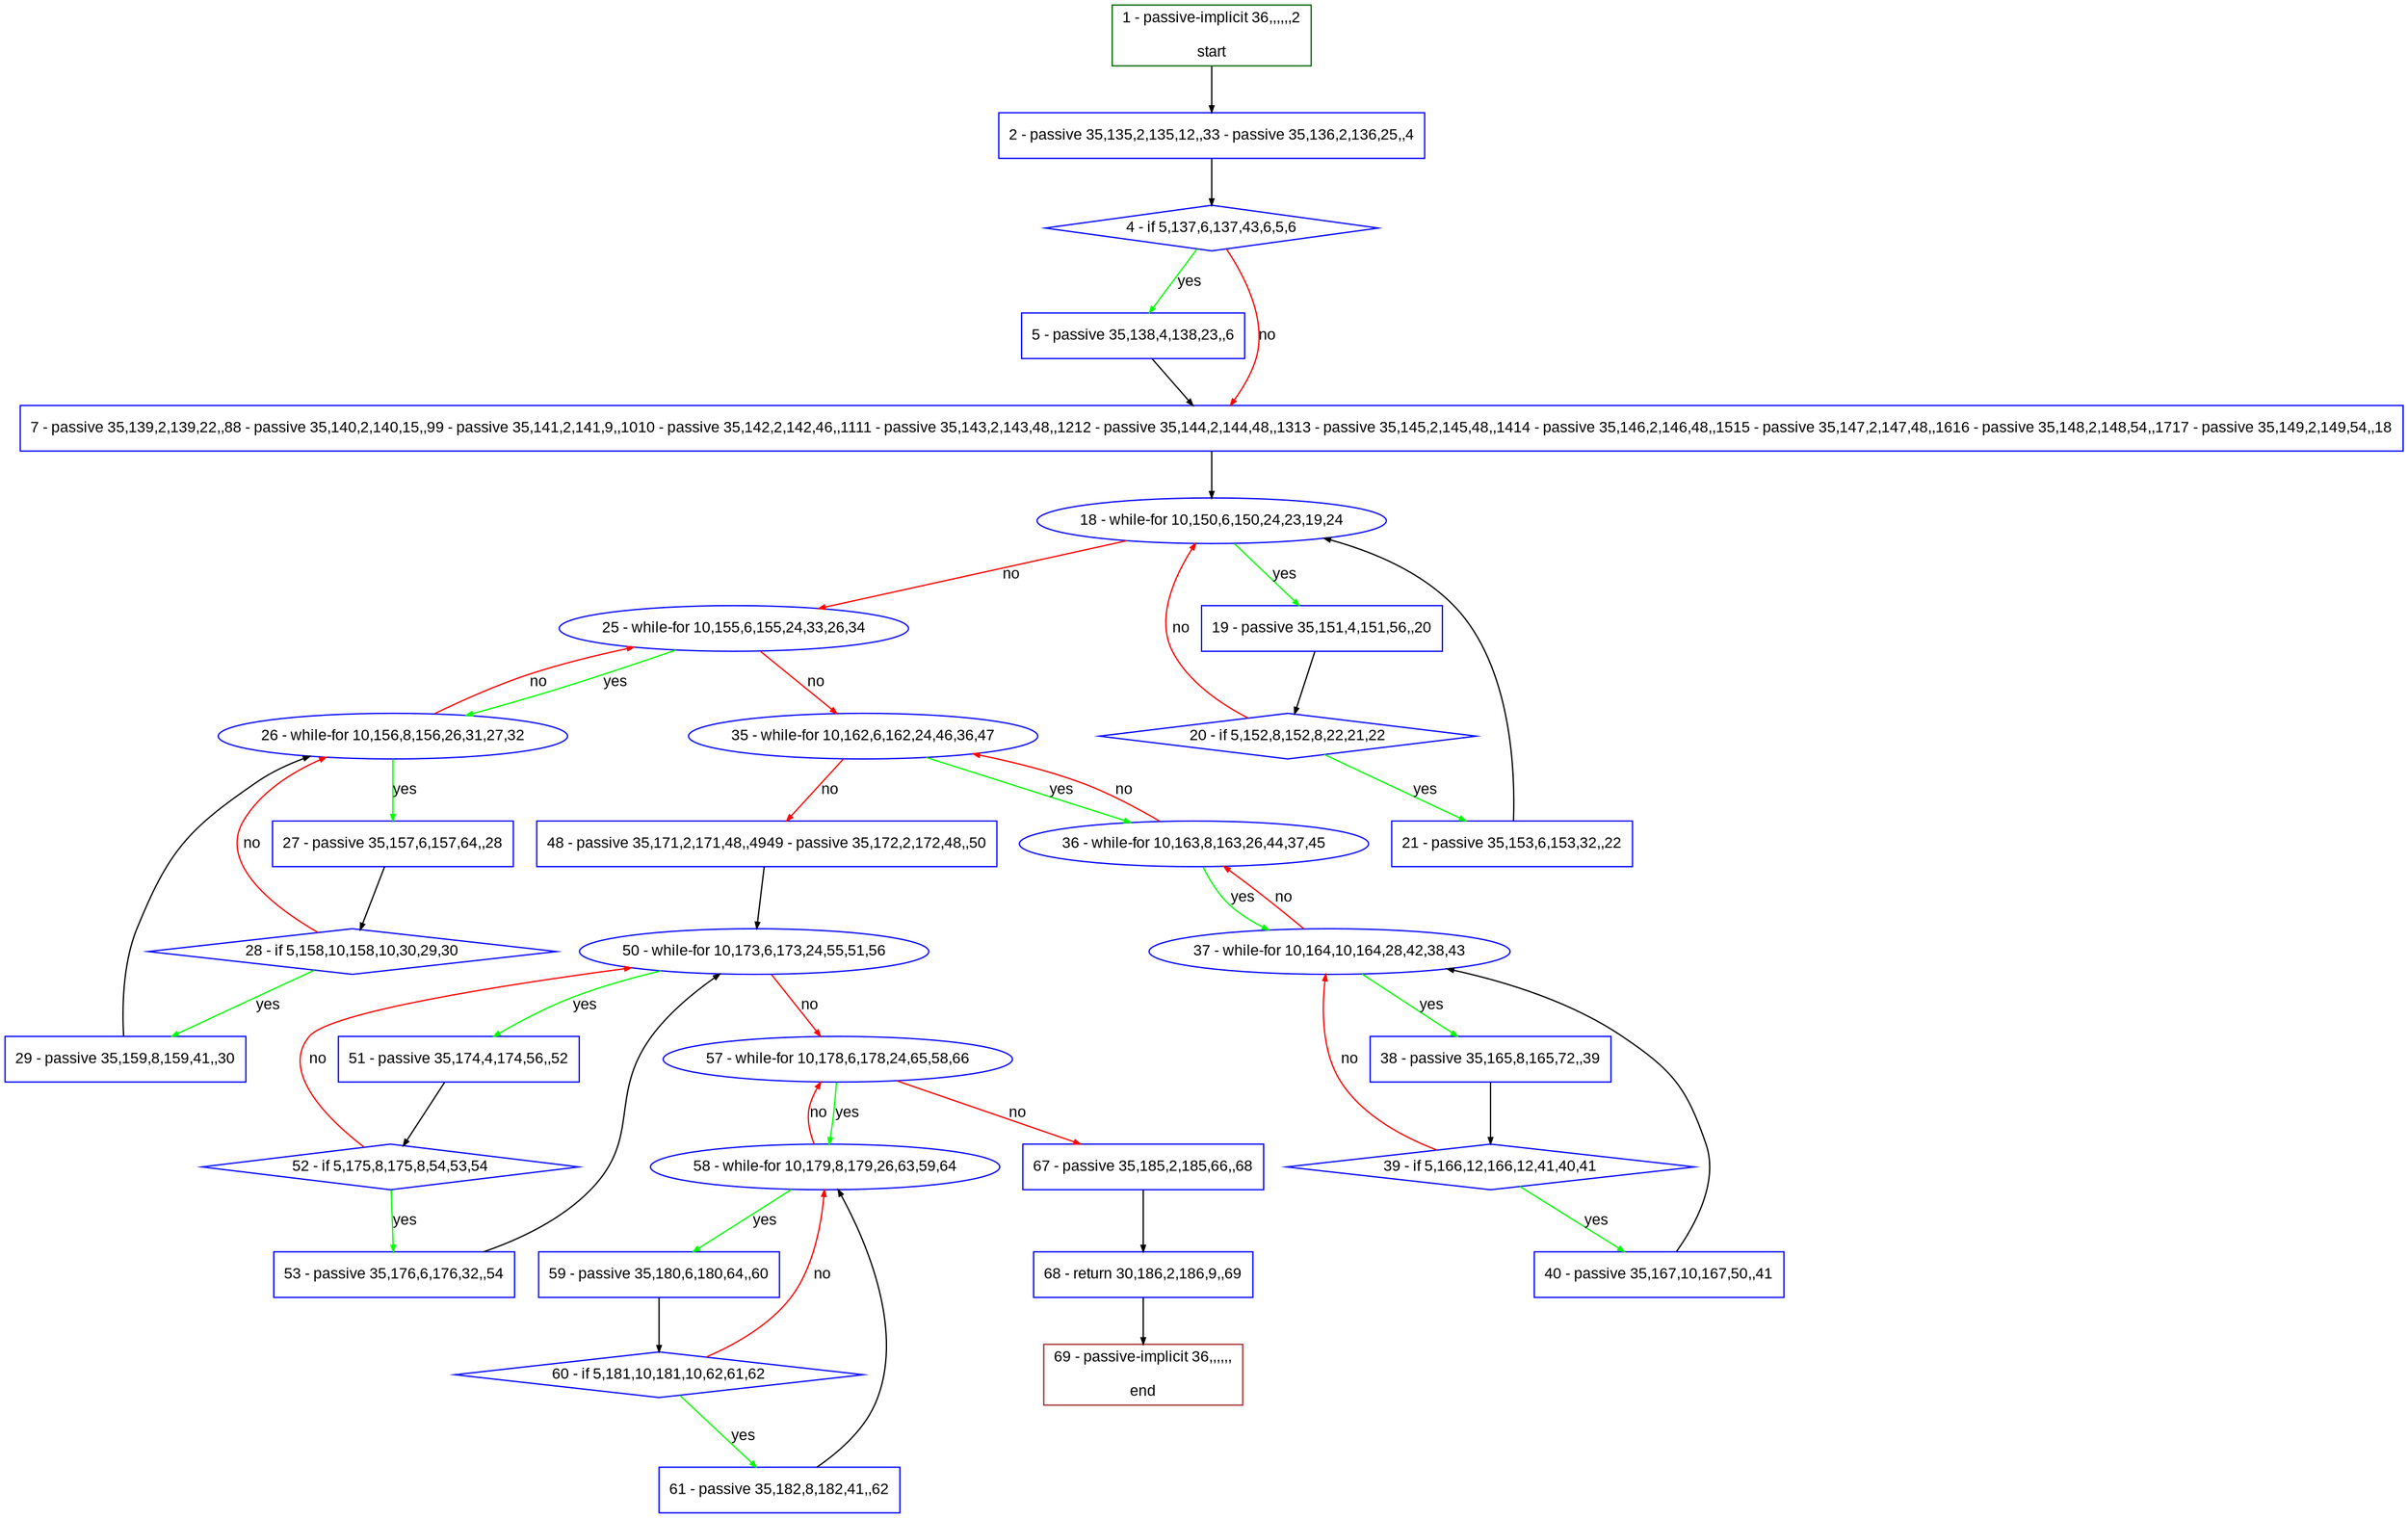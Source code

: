 digraph "" {
  graph [pack="true", label="", fontsize="12", packmode="clust", fontname="Arial", fillcolor="#FFFFCC", bgcolor="white", style="rounded,filled", compound="true"];
  node [node_initialized="no", label="", color="grey", fontsize="12", fillcolor="white", fontname="Arial", style="filled", shape="rectangle", compound="true", fixedsize="false"];
  edge [fontcolor="black", arrowhead="normal", arrowtail="none", arrowsize="0.5", ltail="", label="", color="black", fontsize="12", lhead="", fontname="Arial", dir="forward", compound="true"];
  __N1 [label="2 - passive 35,135,2,135,12,,33 - passive 35,136,2,136,25,,4", color="#0000ff", fillcolor="#ffffff", style="filled", shape="box"];
  __N2 [label="1 - passive-implicit 36,,,,,,2\n\nstart", color="#006400", fillcolor="#ffffff", style="filled", shape="box"];
  __N3 [label="4 - if 5,137,6,137,43,6,5,6", color="#0000ff", fillcolor="#ffffff", style="filled", shape="diamond"];
  __N4 [label="5 - passive 35,138,4,138,23,,6", color="#0000ff", fillcolor="#ffffff", style="filled", shape="box"];
  __N5 [label="7 - passive 35,139,2,139,22,,88 - passive 35,140,2,140,15,,99 - passive 35,141,2,141,9,,1010 - passive 35,142,2,142,46,,1111 - passive 35,143,2,143,48,,1212 - passive 35,144,2,144,48,,1313 - passive 35,145,2,145,48,,1414 - passive 35,146,2,146,48,,1515 - passive 35,147,2,147,48,,1616 - passive 35,148,2,148,54,,1717 - passive 35,149,2,149,54,,18", color="#0000ff", fillcolor="#ffffff", style="filled", shape="box"];
  __N6 [label="18 - while-for 10,150,6,150,24,23,19,24", color="#0000ff", fillcolor="#ffffff", style="filled", shape="oval"];
  __N7 [label="19 - passive 35,151,4,151,56,,20", color="#0000ff", fillcolor="#ffffff", style="filled", shape="box"];
  __N8 [label="25 - while-for 10,155,6,155,24,33,26,34", color="#0000ff", fillcolor="#ffffff", style="filled", shape="oval"];
  __N9 [label="20 - if 5,152,8,152,8,22,21,22", color="#0000ff", fillcolor="#ffffff", style="filled", shape="diamond"];
  __N10 [label="21 - passive 35,153,6,153,32,,22", color="#0000ff", fillcolor="#ffffff", style="filled", shape="box"];
  __N11 [label="26 - while-for 10,156,8,156,26,31,27,32", color="#0000ff", fillcolor="#ffffff", style="filled", shape="oval"];
  __N12 [label="35 - while-for 10,162,6,162,24,46,36,47", color="#0000ff", fillcolor="#ffffff", style="filled", shape="oval"];
  __N13 [label="27 - passive 35,157,6,157,64,,28", color="#0000ff", fillcolor="#ffffff", style="filled", shape="box"];
  __N14 [label="28 - if 5,158,10,158,10,30,29,30", color="#0000ff", fillcolor="#ffffff", style="filled", shape="diamond"];
  __N15 [label="29 - passive 35,159,8,159,41,,30", color="#0000ff", fillcolor="#ffffff", style="filled", shape="box"];
  __N16 [label="36 - while-for 10,163,8,163,26,44,37,45", color="#0000ff", fillcolor="#ffffff", style="filled", shape="oval"];
  __N17 [label="48 - passive 35,171,2,171,48,,4949 - passive 35,172,2,172,48,,50", color="#0000ff", fillcolor="#ffffff", style="filled", shape="box"];
  __N18 [label="37 - while-for 10,164,10,164,28,42,38,43", color="#0000ff", fillcolor="#ffffff", style="filled", shape="oval"];
  __N19 [label="38 - passive 35,165,8,165,72,,39", color="#0000ff", fillcolor="#ffffff", style="filled", shape="box"];
  __N20 [label="39 - if 5,166,12,166,12,41,40,41", color="#0000ff", fillcolor="#ffffff", style="filled", shape="diamond"];
  __N21 [label="40 - passive 35,167,10,167,50,,41", color="#0000ff", fillcolor="#ffffff", style="filled", shape="box"];
  __N22 [label="50 - while-for 10,173,6,173,24,55,51,56", color="#0000ff", fillcolor="#ffffff", style="filled", shape="oval"];
  __N23 [label="51 - passive 35,174,4,174,56,,52", color="#0000ff", fillcolor="#ffffff", style="filled", shape="box"];
  __N24 [label="57 - while-for 10,178,6,178,24,65,58,66", color="#0000ff", fillcolor="#ffffff", style="filled", shape="oval"];
  __N25 [label="52 - if 5,175,8,175,8,54,53,54", color="#0000ff", fillcolor="#ffffff", style="filled", shape="diamond"];
  __N26 [label="53 - passive 35,176,6,176,32,,54", color="#0000ff", fillcolor="#ffffff", style="filled", shape="box"];
  __N27 [label="58 - while-for 10,179,8,179,26,63,59,64", color="#0000ff", fillcolor="#ffffff", style="filled", shape="oval"];
  __N28 [label="67 - passive 35,185,2,185,66,,68", color="#0000ff", fillcolor="#ffffff", style="filled", shape="box"];
  __N29 [label="59 - passive 35,180,6,180,64,,60", color="#0000ff", fillcolor="#ffffff", style="filled", shape="box"];
  __N30 [label="60 - if 5,181,10,181,10,62,61,62", color="#0000ff", fillcolor="#ffffff", style="filled", shape="diamond"];
  __N31 [label="61 - passive 35,182,8,182,41,,62", color="#0000ff", fillcolor="#ffffff", style="filled", shape="box"];
  __N32 [label="68 - return 30,186,2,186,9,,69", color="#0000ff", fillcolor="#ffffff", style="filled", shape="box"];
  __N33 [label="69 - passive-implicit 36,,,,,,\n\nend", color="#a52a2a", fillcolor="#ffffff", style="filled", shape="box"];
  __N2 -> __N1 [arrowhead="normal", arrowtail="none", color="#000000", label="", dir="forward"];
  __N1 -> __N3 [arrowhead="normal", arrowtail="none", color="#000000", label="", dir="forward"];
  __N3 -> __N4 [arrowhead="normal", arrowtail="none", color="#00ff00", label="yes", dir="forward"];
  __N3 -> __N5 [arrowhead="normal", arrowtail="none", color="#ff0000", label="no", dir="forward"];
  __N4 -> __N5 [arrowhead="normal", arrowtail="none", color="#000000", label="", dir="forward"];
  __N5 -> __N6 [arrowhead="normal", arrowtail="none", color="#000000", label="", dir="forward"];
  __N6 -> __N7 [arrowhead="normal", arrowtail="none", color="#00ff00", label="yes", dir="forward"];
  __N6 -> __N8 [arrowhead="normal", arrowtail="none", color="#ff0000", label="no", dir="forward"];
  __N7 -> __N9 [arrowhead="normal", arrowtail="none", color="#000000", label="", dir="forward"];
  __N9 -> __N6 [arrowhead="normal", arrowtail="none", color="#ff0000", label="no", dir="forward"];
  __N9 -> __N10 [arrowhead="normal", arrowtail="none", color="#00ff00", label="yes", dir="forward"];
  __N10 -> __N6 [arrowhead="normal", arrowtail="none", color="#000000", label="", dir="forward"];
  __N8 -> __N11 [arrowhead="normal", arrowtail="none", color="#00ff00", label="yes", dir="forward"];
  __N11 -> __N8 [arrowhead="normal", arrowtail="none", color="#ff0000", label="no", dir="forward"];
  __N8 -> __N12 [arrowhead="normal", arrowtail="none", color="#ff0000", label="no", dir="forward"];
  __N11 -> __N13 [arrowhead="normal", arrowtail="none", color="#00ff00", label="yes", dir="forward"];
  __N13 -> __N14 [arrowhead="normal", arrowtail="none", color="#000000", label="", dir="forward"];
  __N14 -> __N11 [arrowhead="normal", arrowtail="none", color="#ff0000", label="no", dir="forward"];
  __N14 -> __N15 [arrowhead="normal", arrowtail="none", color="#00ff00", label="yes", dir="forward"];
  __N15 -> __N11 [arrowhead="normal", arrowtail="none", color="#000000", label="", dir="forward"];
  __N12 -> __N16 [arrowhead="normal", arrowtail="none", color="#00ff00", label="yes", dir="forward"];
  __N16 -> __N12 [arrowhead="normal", arrowtail="none", color="#ff0000", label="no", dir="forward"];
  __N12 -> __N17 [arrowhead="normal", arrowtail="none", color="#ff0000", label="no", dir="forward"];
  __N16 -> __N18 [arrowhead="normal", arrowtail="none", color="#00ff00", label="yes", dir="forward"];
  __N18 -> __N16 [arrowhead="normal", arrowtail="none", color="#ff0000", label="no", dir="forward"];
  __N18 -> __N19 [arrowhead="normal", arrowtail="none", color="#00ff00", label="yes", dir="forward"];
  __N19 -> __N20 [arrowhead="normal", arrowtail="none", color="#000000", label="", dir="forward"];
  __N20 -> __N18 [arrowhead="normal", arrowtail="none", color="#ff0000", label="no", dir="forward"];
  __N20 -> __N21 [arrowhead="normal", arrowtail="none", color="#00ff00", label="yes", dir="forward"];
  __N21 -> __N18 [arrowhead="normal", arrowtail="none", color="#000000", label="", dir="forward"];
  __N17 -> __N22 [arrowhead="normal", arrowtail="none", color="#000000", label="", dir="forward"];
  __N22 -> __N23 [arrowhead="normal", arrowtail="none", color="#00ff00", label="yes", dir="forward"];
  __N22 -> __N24 [arrowhead="normal", arrowtail="none", color="#ff0000", label="no", dir="forward"];
  __N23 -> __N25 [arrowhead="normal", arrowtail="none", color="#000000", label="", dir="forward"];
  __N25 -> __N22 [arrowhead="normal", arrowtail="none", color="#ff0000", label="no", dir="forward"];
  __N25 -> __N26 [arrowhead="normal", arrowtail="none", color="#00ff00", label="yes", dir="forward"];
  __N26 -> __N22 [arrowhead="normal", arrowtail="none", color="#000000", label="", dir="forward"];
  __N24 -> __N27 [arrowhead="normal", arrowtail="none", color="#00ff00", label="yes", dir="forward"];
  __N27 -> __N24 [arrowhead="normal", arrowtail="none", color="#ff0000", label="no", dir="forward"];
  __N24 -> __N28 [arrowhead="normal", arrowtail="none", color="#ff0000", label="no", dir="forward"];
  __N27 -> __N29 [arrowhead="normal", arrowtail="none", color="#00ff00", label="yes", dir="forward"];
  __N29 -> __N30 [arrowhead="normal", arrowtail="none", color="#000000", label="", dir="forward"];
  __N30 -> __N27 [arrowhead="normal", arrowtail="none", color="#ff0000", label="no", dir="forward"];
  __N30 -> __N31 [arrowhead="normal", arrowtail="none", color="#00ff00", label="yes", dir="forward"];
  __N31 -> __N27 [arrowhead="normal", arrowtail="none", color="#000000", label="", dir="forward"];
  __N28 -> __N32 [arrowhead="normal", arrowtail="none", color="#000000", label="", dir="forward"];
  __N32 -> __N33 [arrowhead="normal", arrowtail="none", color="#000000", label="", dir="forward"];
}

